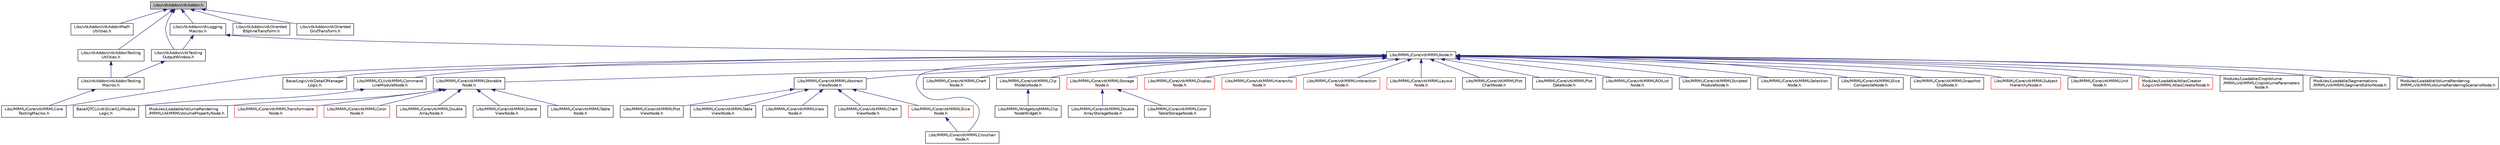digraph "Libs/vtkAddon/vtkAddon.h"
{
  bgcolor="transparent";
  edge [fontname="Helvetica",fontsize="10",labelfontname="Helvetica",labelfontsize="10"];
  node [fontname="Helvetica",fontsize="10",shape=record];
  Node3 [label="Libs/vtkAddon/vtkAddon.h",height=0.2,width=0.4,color="black", fillcolor="grey75", style="filled", fontcolor="black"];
  Node3 -> Node4 [dir="back",color="midnightblue",fontsize="10",style="solid",fontname="Helvetica"];
  Node4 [label="Libs/vtkAddon/vtkAddonMath\lUtilities.h",height=0.2,width=0.4,color="black",URL="$vtkAddonMathUtilities_8h.html"];
  Node3 -> Node5 [dir="back",color="midnightblue",fontsize="10",style="solid",fontname="Helvetica"];
  Node5 [label="Libs/vtkAddon/vtkTesting\lOutputWindow.h",height=0.2,width=0.4,color="black",URL="$vtkTestingOutputWindow_8h.html"];
  Node5 -> Node6 [dir="back",color="midnightblue",fontsize="10",style="solid",fontname="Helvetica"];
  Node6 [label="Libs/vtkAddon/vtkAddonTesting\lMacros.h",height=0.2,width=0.4,color="black",URL="$vtkAddonTestingMacros_8h.html"];
  Node6 -> Node7 [dir="back",color="midnightblue",fontsize="10",style="solid",fontname="Helvetica"];
  Node7 [label="Libs/MRML/Core/vtkMRMLCore\lTestingMacros.h",height=0.2,width=0.4,color="black",URL="$vtkMRMLCoreTestingMacros_8h.html"];
  Node3 -> Node8 [dir="back",color="midnightblue",fontsize="10",style="solid",fontname="Helvetica"];
  Node8 [label="Libs/vtkAddon/vtkLogging\lMacros.h",height=0.2,width=0.4,color="black",URL="$vtkLoggingMacros_8h.html"];
  Node8 -> Node9 [dir="back",color="midnightblue",fontsize="10",style="solid",fontname="Helvetica"];
  Node9 [label="Libs/MRML/Core/vtkMRMLNode.h",height=0.2,width=0.4,color="black",URL="$vtkMRMLNode_8h.html"];
  Node9 -> Node10 [dir="back",color="midnightblue",fontsize="10",style="solid",fontname="Helvetica"];
  Node10 [label="Base/Logic/vtkDataIOManager\lLogic.h",height=0.2,width=0.4,color="black",URL="$vtkDataIOManagerLogic_8h.html"];
  Node9 -> Node11 [dir="back",color="midnightblue",fontsize="10",style="solid",fontname="Helvetica"];
  Node11 [label="Libs/MRML/CLI/vtkMRMLCommand\lLineModuleNode.h",height=0.2,width=0.4,color="black",URL="$vtkMRMLCommandLineModuleNode_8h.html"];
  Node11 -> Node12 [dir="back",color="midnightblue",fontsize="10",style="solid",fontname="Helvetica"];
  Node12 [label="Base/QTCLI/vtkSlicerCLIModule\lLogic.h",height=0.2,width=0.4,color="black",URL="$vtkSlicerCLIModuleLogic_8h.html"];
  Node9 -> Node13 [dir="back",color="midnightblue",fontsize="10",style="solid",fontname="Helvetica"];
  Node13 [label="Libs/MRML/Core/vtkMRMLStorable\lNode.h",height=0.2,width=0.4,color="black",URL="$vtkMRMLStorableNode_8h.html"];
  Node13 -> Node14 [dir="back",color="midnightblue",fontsize="10",style="solid",fontname="Helvetica"];
  Node14 [label="Libs/MRML/Core/vtkMRMLTransformable\lNode.h",height=0.2,width=0.4,color="red",URL="$vtkMRMLTransformableNode_8h.html"];
  Node13 -> Node63 [dir="back",color="midnightblue",fontsize="10",style="solid",fontname="Helvetica"];
  Node63 [label="Libs/MRML/Core/vtkMRMLColor\lNode.h",height=0.2,width=0.4,color="red",URL="$vtkMRMLColorNode_8h.html"];
  Node13 -> Node71 [dir="back",color="midnightblue",fontsize="10",style="solid",fontname="Helvetica"];
  Node71 [label="Libs/MRML/Core/vtkMRMLDouble\lArrayNode.h",height=0.2,width=0.4,color="black",URL="$vtkMRMLDoubleArrayNode_8h.html"];
  Node13 -> Node72 [dir="back",color="midnightblue",fontsize="10",style="solid",fontname="Helvetica"];
  Node72 [label="Libs/MRML/Core/vtkMRMLScene\lViewNode.h",height=0.2,width=0.4,color="black",URL="$vtkMRMLSceneViewNode_8h.html"];
  Node13 -> Node73 [dir="back",color="midnightblue",fontsize="10",style="solid",fontname="Helvetica"];
  Node73 [label="Libs/MRML/Core/vtkMRMLTable\lNode.h",height=0.2,width=0.4,color="black",URL="$vtkMRMLTableNode_8h.html"];
  Node13 -> Node74 [dir="back",color="midnightblue",fontsize="10",style="solid",fontname="Helvetica"];
  Node74 [label="Modules/Loadable/VolumeRendering\l/MRML/vtkMRMLVolumePropertyNode.h",height=0.2,width=0.4,color="black",URL="$vtkMRMLVolumePropertyNode_8h.html"];
  Node9 -> Node75 [dir="back",color="midnightblue",fontsize="10",style="solid",fontname="Helvetica"];
  Node75 [label="Libs/MRML/Core/vtkMRMLAbstract\lViewNode.h",height=0.2,width=0.4,color="black",URL="$vtkMRMLAbstractViewNode_8h.html"];
  Node75 -> Node76 [dir="back",color="midnightblue",fontsize="10",style="solid",fontname="Helvetica"];
  Node76 [label="Libs/MRML/Core/vtkMRMLChart\lViewNode.h",height=0.2,width=0.4,color="black",URL="$vtkMRMLChartViewNode_8h.html"];
  Node75 -> Node77 [dir="back",color="midnightblue",fontsize="10",style="solid",fontname="Helvetica"];
  Node77 [label="Libs/MRML/Core/vtkMRMLSlice\lNode.h",height=0.2,width=0.4,color="red",URL="$vtkMRMLSliceNode_8h.html"];
  Node77 -> Node78 [dir="back",color="midnightblue",fontsize="10",style="solid",fontname="Helvetica"];
  Node78 [label="Libs/MRML/Core/vtkMRMLCrosshair\lNode.h",height=0.2,width=0.4,color="black",URL="$vtkMRMLCrosshairNode_8h.html"];
  Node75 -> Node79 [dir="back",color="midnightblue",fontsize="10",style="solid",fontname="Helvetica"];
  Node79 [label="Libs/MRML/Core/vtkMRMLPlot\lViewNode.h",height=0.2,width=0.4,color="black",URL="$vtkMRMLPlotViewNode_8h.html"];
  Node75 -> Node80 [dir="back",color="midnightblue",fontsize="10",style="solid",fontname="Helvetica"];
  Node80 [label="Libs/MRML/Core/vtkMRMLTable\lViewNode.h",height=0.2,width=0.4,color="black",URL="$vtkMRMLTableViewNode_8h.html"];
  Node75 -> Node81 [dir="back",color="midnightblue",fontsize="10",style="solid",fontname="Helvetica"];
  Node81 [label="Libs/MRML/Core/vtkMRMLView\lNode.h",height=0.2,width=0.4,color="black",URL="$vtkMRMLViewNode_8h.html"];
  Node9 -> Node82 [dir="back",color="midnightblue",fontsize="10",style="solid",fontname="Helvetica"];
  Node82 [label="Libs/MRML/Core/vtkMRMLChart\lNode.h",height=0.2,width=0.4,color="black",URL="$vtkMRMLChartNode_8h.html"];
  Node9 -> Node83 [dir="back",color="midnightblue",fontsize="10",style="solid",fontname="Helvetica"];
  Node83 [label="Libs/MRML/Core/vtkMRMLClip\lModelsNode.h",height=0.2,width=0.4,color="black",URL="$vtkMRMLClipModelsNode_8h.html"];
  Node83 -> Node84 [dir="back",color="midnightblue",fontsize="10",style="solid",fontname="Helvetica"];
  Node84 [label="Libs/MRML/Widgets/qMRMLClip\lNodeWidget.h",height=0.2,width=0.4,color="black",URL="$qMRMLClipNodeWidget_8h.html"];
  Node9 -> Node85 [dir="back",color="midnightblue",fontsize="10",style="solid",fontname="Helvetica"];
  Node85 [label="Libs/MRML/Core/vtkMRMLStorage\lNode.h",height=0.2,width=0.4,color="red",URL="$vtkMRMLStorageNode_8h.html"];
  Node85 -> Node86 [dir="back",color="midnightblue",fontsize="10",style="solid",fontname="Helvetica"];
  Node86 [label="Libs/MRML/Core/vtkMRMLColor\lTableStorageNode.h",height=0.2,width=0.4,color="black",URL="$vtkMRMLColorTableStorageNode_8h.html"];
  Node85 -> Node87 [dir="back",color="midnightblue",fontsize="10",style="solid",fontname="Helvetica"];
  Node87 [label="Libs/MRML/Core/vtkMRMLDouble\lArrayStorageNode.h",height=0.2,width=0.4,color="black",URL="$vtkMRMLDoubleArrayStorageNode_8h.html"];
  Node9 -> Node7 [dir="back",color="midnightblue",fontsize="10",style="solid",fontname="Helvetica"];
  Node9 -> Node78 [dir="back",color="midnightblue",fontsize="10",style="solid",fontname="Helvetica"];
  Node9 -> Node112 [dir="back",color="midnightblue",fontsize="10",style="solid",fontname="Helvetica"];
  Node112 [label="Libs/MRML/Core/vtkMRMLDisplay\lNode.h",height=0.2,width=0.4,color="red",URL="$vtkMRMLDisplayNode_8h.html"];
  Node9 -> Node129 [dir="back",color="midnightblue",fontsize="10",style="solid",fontname="Helvetica"];
  Node129 [label="Libs/MRML/Core/vtkMRMLHierarchy\lNode.h",height=0.2,width=0.4,color="red",URL="$vtkMRMLHierarchyNode_8h.html"];
  Node9 -> Node135 [dir="back",color="midnightblue",fontsize="10",style="solid",fontname="Helvetica"];
  Node135 [label="Libs/MRML/Core/vtkMRMLInteraction\lNode.h",height=0.2,width=0.4,color="red",URL="$vtkMRMLInteractionNode_8h.html"];
  Node9 -> Node136 [dir="back",color="midnightblue",fontsize="10",style="solid",fontname="Helvetica"];
  Node136 [label="Libs/MRML/Core/vtkMRMLLayout\lNode.h",height=0.2,width=0.4,color="red",URL="$vtkMRMLLayoutNode_8h.html"];
  Node9 -> Node138 [dir="back",color="midnightblue",fontsize="10",style="solid",fontname="Helvetica"];
  Node138 [label="Libs/MRML/Core/vtkMRMLPlot\lChartNode.h",height=0.2,width=0.4,color="black",URL="$vtkMRMLPlotChartNode_8h.html"];
  Node9 -> Node139 [dir="back",color="midnightblue",fontsize="10",style="solid",fontname="Helvetica"];
  Node139 [label="Libs/MRML/Core/vtkMRMLPlot\lDataNode.h",height=0.2,width=0.4,color="black",URL="$vtkMRMLPlotDataNode_8h.html"];
  Node9 -> Node140 [dir="back",color="midnightblue",fontsize="10",style="solid",fontname="Helvetica"];
  Node140 [label="Libs/MRML/Core/vtkMRMLROIList\lNode.h",height=0.2,width=0.4,color="black",URL="$vtkMRMLROIListNode_8h.html"];
  Node9 -> Node141 [dir="back",color="midnightblue",fontsize="10",style="solid",fontname="Helvetica"];
  Node141 [label="Libs/MRML/Core/vtkMRMLScripted\lModuleNode.h",height=0.2,width=0.4,color="black",URL="$vtkMRMLScriptedModuleNode_8h.html"];
  Node9 -> Node142 [dir="back",color="midnightblue",fontsize="10",style="solid",fontname="Helvetica"];
  Node142 [label="Libs/MRML/Core/vtkMRMLSelection\lNode.h",height=0.2,width=0.4,color="black",URL="$vtkMRMLSelectionNode_8h.html"];
  Node9 -> Node143 [dir="back",color="midnightblue",fontsize="10",style="solid",fontname="Helvetica"];
  Node143 [label="Libs/MRML/Core/vtkMRMLSlice\lCompositeNode.h",height=0.2,width=0.4,color="black",URL="$vtkMRMLSliceCompositeNode_8h.html"];
  Node9 -> Node144 [dir="back",color="midnightblue",fontsize="10",style="solid",fontname="Helvetica"];
  Node144 [label="Libs/MRML/Core/vtkMRMLSnapshot\lClipNode.h",height=0.2,width=0.4,color="black",URL="$vtkMRMLSnapshotClipNode_8h.html"];
  Node9 -> Node145 [dir="back",color="midnightblue",fontsize="10",style="solid",fontname="Helvetica"];
  Node145 [label="Libs/MRML/Core/vtkMRMLSubject\lHierarchyNode.h",height=0.2,width=0.4,color="red",URL="$vtkMRMLSubjectHierarchyNode_8h.html"];
  Node9 -> Node170 [dir="back",color="midnightblue",fontsize="10",style="solid",fontname="Helvetica"];
  Node170 [label="Libs/MRML/Core/vtkMRMLUnit\lNode.h",height=0.2,width=0.4,color="black",URL="$vtkMRMLUnitNode_8h.html"];
  Node9 -> Node171 [dir="back",color="midnightblue",fontsize="10",style="solid",fontname="Helvetica"];
  Node171 [label="Modules/Loadable/AtlasCreator\l/Logic/vtkMRMLAtlasCreatorNode.h",height=0.2,width=0.4,color="red",URL="$vtkMRMLAtlasCreatorNode_8h.html"];
  Node9 -> Node173 [dir="back",color="midnightblue",fontsize="10",style="solid",fontname="Helvetica"];
  Node173 [label="Modules/Loadable/CropVolume\l/MRML/vtkMRMLCropVolumeParameters\lNode.h",height=0.2,width=0.4,color="black",URL="$vtkMRMLCropVolumeParametersNode_8h.html"];
  Node9 -> Node174 [dir="back",color="midnightblue",fontsize="10",style="solid",fontname="Helvetica"];
  Node174 [label="Modules/Loadable/Segmentations\l/MRML/vtkMRMLSegmentEditorNode.h",height=0.2,width=0.4,color="black",URL="$vtkMRMLSegmentEditorNode_8h.html"];
  Node9 -> Node175 [dir="back",color="midnightblue",fontsize="10",style="solid",fontname="Helvetica"];
  Node175 [label="Modules/Loadable/VolumeRendering\l/MRML/vtkMRMLVolumeRenderingScenarioNode.h",height=0.2,width=0.4,color="black",URL="$vtkMRMLVolumeRenderingScenarioNode_8h.html"];
  Node8 -> Node5 [dir="back",color="midnightblue",fontsize="10",style="solid",fontname="Helvetica"];
  Node3 -> Node176 [dir="back",color="midnightblue",fontsize="10",style="solid",fontname="Helvetica"];
  Node176 [label="Libs/vtkAddon/vtkAddonTesting\lUtilities.h",height=0.2,width=0.4,color="black",URL="$vtkAddonTestingUtilities_8h.html"];
  Node176 -> Node6 [dir="back",color="midnightblue",fontsize="10",style="solid",fontname="Helvetica"];
  Node3 -> Node177 [dir="back",color="midnightblue",fontsize="10",style="solid",fontname="Helvetica"];
  Node177 [label="Libs/vtkAddon/vtkOriented\lBSplineTransform.h",height=0.2,width=0.4,color="black",URL="$vtkOrientedBSplineTransform_8h.html"];
  Node3 -> Node178 [dir="back",color="midnightblue",fontsize="10",style="solid",fontname="Helvetica"];
  Node178 [label="Libs/vtkAddon/vtkOriented\lGridTransform.h",height=0.2,width=0.4,color="black",URL="$vtkOrientedGridTransform_8h.html"];
}
